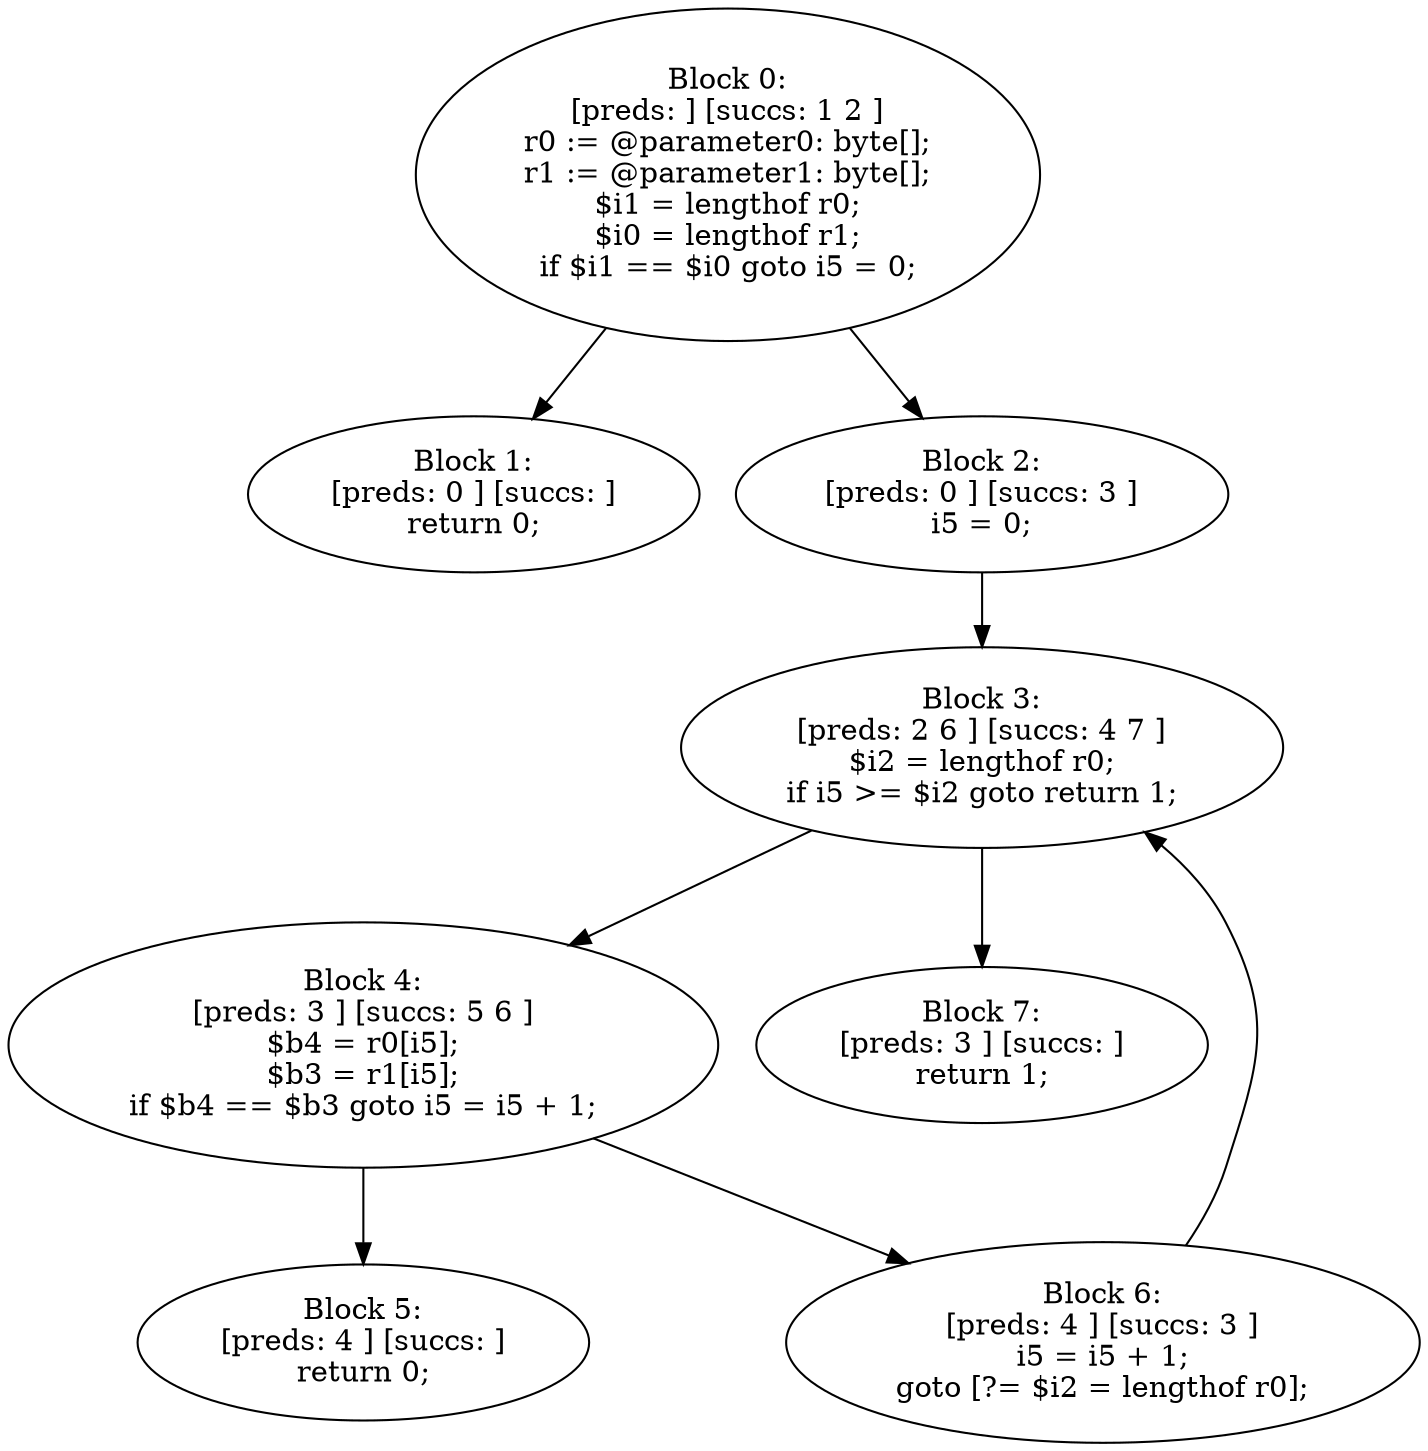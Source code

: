 digraph "unitGraph" {
    "Block 0:
[preds: ] [succs: 1 2 ]
r0 := @parameter0: byte[];
r1 := @parameter1: byte[];
$i1 = lengthof r0;
$i0 = lengthof r1;
if $i1 == $i0 goto i5 = 0;
"
    "Block 1:
[preds: 0 ] [succs: ]
return 0;
"
    "Block 2:
[preds: 0 ] [succs: 3 ]
i5 = 0;
"
    "Block 3:
[preds: 2 6 ] [succs: 4 7 ]
$i2 = lengthof r0;
if i5 >= $i2 goto return 1;
"
    "Block 4:
[preds: 3 ] [succs: 5 6 ]
$b4 = r0[i5];
$b3 = r1[i5];
if $b4 == $b3 goto i5 = i5 + 1;
"
    "Block 5:
[preds: 4 ] [succs: ]
return 0;
"
    "Block 6:
[preds: 4 ] [succs: 3 ]
i5 = i5 + 1;
goto [?= $i2 = lengthof r0];
"
    "Block 7:
[preds: 3 ] [succs: ]
return 1;
"
    "Block 0:
[preds: ] [succs: 1 2 ]
r0 := @parameter0: byte[];
r1 := @parameter1: byte[];
$i1 = lengthof r0;
$i0 = lengthof r1;
if $i1 == $i0 goto i5 = 0;
"->"Block 1:
[preds: 0 ] [succs: ]
return 0;
";
    "Block 0:
[preds: ] [succs: 1 2 ]
r0 := @parameter0: byte[];
r1 := @parameter1: byte[];
$i1 = lengthof r0;
$i0 = lengthof r1;
if $i1 == $i0 goto i5 = 0;
"->"Block 2:
[preds: 0 ] [succs: 3 ]
i5 = 0;
";
    "Block 2:
[preds: 0 ] [succs: 3 ]
i5 = 0;
"->"Block 3:
[preds: 2 6 ] [succs: 4 7 ]
$i2 = lengthof r0;
if i5 >= $i2 goto return 1;
";
    "Block 3:
[preds: 2 6 ] [succs: 4 7 ]
$i2 = lengthof r0;
if i5 >= $i2 goto return 1;
"->"Block 4:
[preds: 3 ] [succs: 5 6 ]
$b4 = r0[i5];
$b3 = r1[i5];
if $b4 == $b3 goto i5 = i5 + 1;
";
    "Block 3:
[preds: 2 6 ] [succs: 4 7 ]
$i2 = lengthof r0;
if i5 >= $i2 goto return 1;
"->"Block 7:
[preds: 3 ] [succs: ]
return 1;
";
    "Block 4:
[preds: 3 ] [succs: 5 6 ]
$b4 = r0[i5];
$b3 = r1[i5];
if $b4 == $b3 goto i5 = i5 + 1;
"->"Block 5:
[preds: 4 ] [succs: ]
return 0;
";
    "Block 4:
[preds: 3 ] [succs: 5 6 ]
$b4 = r0[i5];
$b3 = r1[i5];
if $b4 == $b3 goto i5 = i5 + 1;
"->"Block 6:
[preds: 4 ] [succs: 3 ]
i5 = i5 + 1;
goto [?= $i2 = lengthof r0];
";
    "Block 6:
[preds: 4 ] [succs: 3 ]
i5 = i5 + 1;
goto [?= $i2 = lengthof r0];
"->"Block 3:
[preds: 2 6 ] [succs: 4 7 ]
$i2 = lengthof r0;
if i5 >= $i2 goto return 1;
";
}
